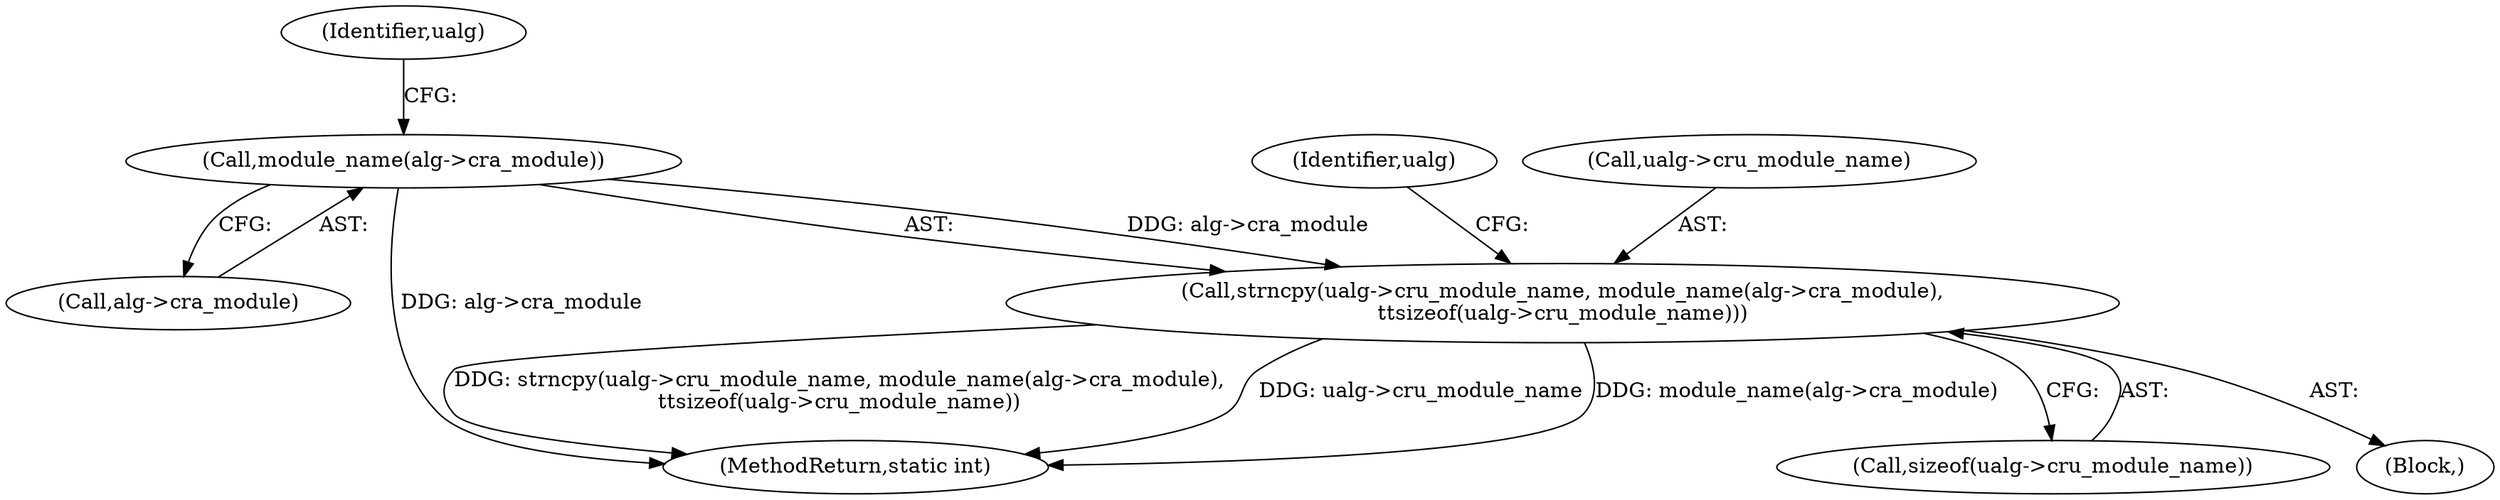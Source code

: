 digraph "0_linux_9a5467bf7b6e9e02ec9c3da4e23747c05faeaac6_7@API" {
"1000127" [label="(Call,strncpy(ualg->cru_module_name, module_name(alg->cra_module),\n\t\tsizeof(ualg->cru_module_name)))"];
"1000131" [label="(Call,module_name(alg->cra_module))"];
"1000104" [label="(Block,)"];
"1000131" [label="(Call,module_name(alg->cra_module))"];
"1000141" [label="(Identifier,ualg)"];
"1000132" [label="(Call,alg->cra_module)"];
"1000127" [label="(Call,strncpy(ualg->cru_module_name, module_name(alg->cra_module),\n\t\tsizeof(ualg->cru_module_name)))"];
"1000128" [label="(Call,ualg->cru_module_name)"];
"1000247" [label="(MethodReturn,static int)"];
"1000135" [label="(Call,sizeof(ualg->cru_module_name))"];
"1000137" [label="(Identifier,ualg)"];
"1000127" -> "1000104"  [label="AST: "];
"1000127" -> "1000135"  [label="CFG: "];
"1000128" -> "1000127"  [label="AST: "];
"1000131" -> "1000127"  [label="AST: "];
"1000135" -> "1000127"  [label="AST: "];
"1000141" -> "1000127"  [label="CFG: "];
"1000127" -> "1000247"  [label="DDG: strncpy(ualg->cru_module_name, module_name(alg->cra_module),\n\t\tsizeof(ualg->cru_module_name))"];
"1000127" -> "1000247"  [label="DDG: ualg->cru_module_name"];
"1000127" -> "1000247"  [label="DDG: module_name(alg->cra_module)"];
"1000131" -> "1000127"  [label="DDG: alg->cra_module"];
"1000131" -> "1000132"  [label="CFG: "];
"1000132" -> "1000131"  [label="AST: "];
"1000137" -> "1000131"  [label="CFG: "];
"1000131" -> "1000247"  [label="DDG: alg->cra_module"];
}

